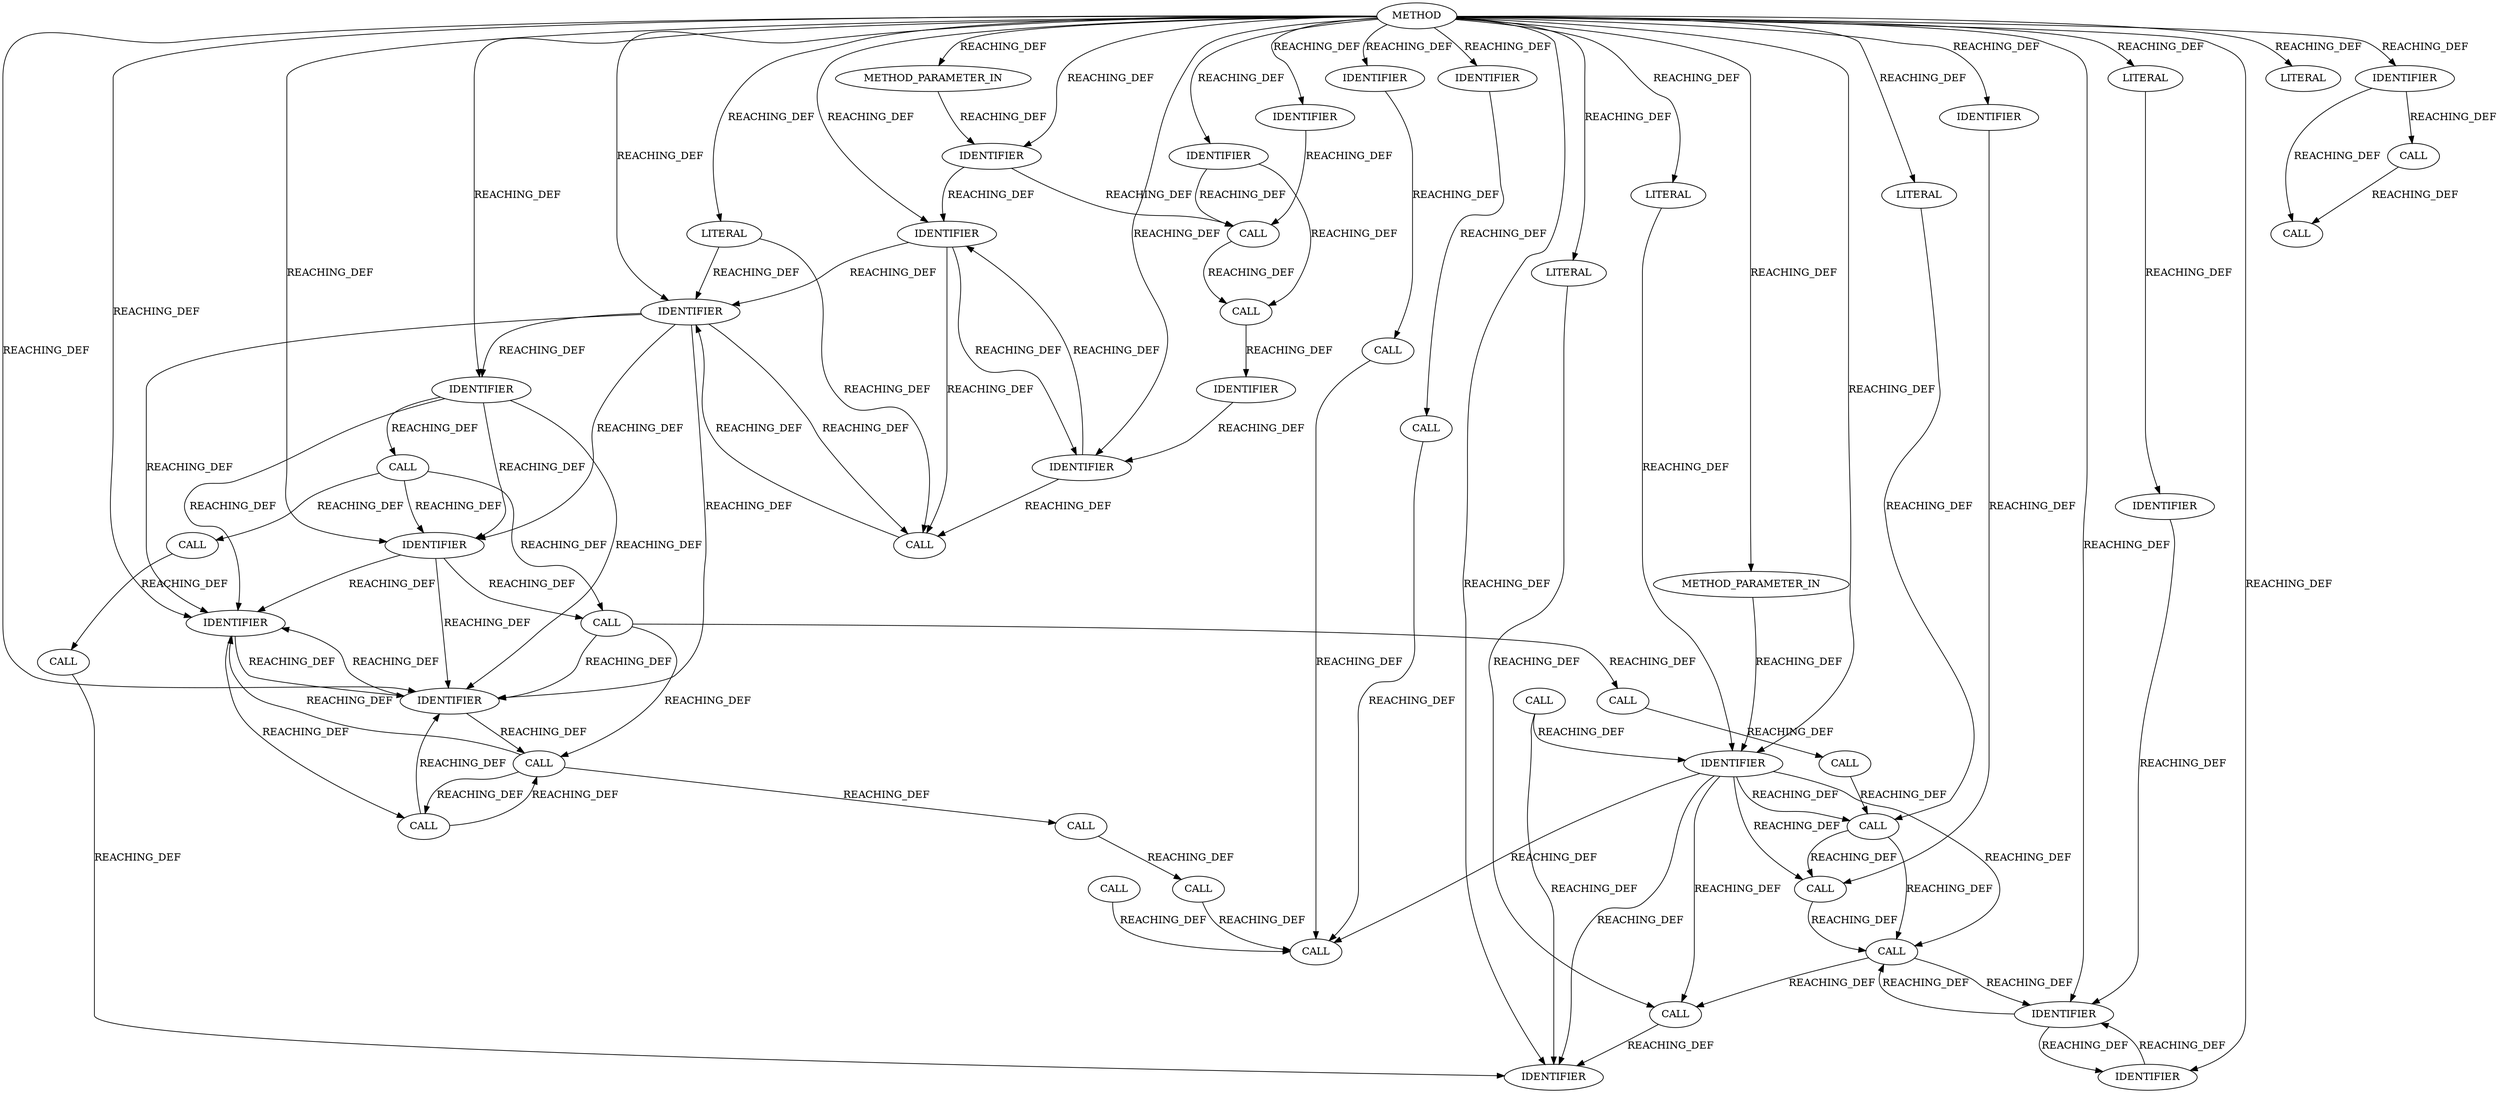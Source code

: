 strict digraph "" {
	node [label="\N"];
	1504	[ARGUMENT_INDEX=2,
		CODE="ceph_decode_8(&p)",
		COLUMN_NUMBER=21,
		DISPATCH_TYPE=STATIC_DISPATCH,
		LINE_NUMBER=512,
		METHOD_FULL_NAME=ceph_decode_8,
		NAME=ceph_decode_8,
		ORDER=2,
		TYPE_FULL_NAME="<empty>",
		filename="messenger_v2.c",
		label=CALL];
	1501	[ARGUMENT_INDEX=1,
		CODE="desc->fd_seg_cnt",
		COLUMN_NUMBER=2,
		DISPATCH_TYPE=STATIC_DISPATCH,
		LINE_NUMBER=512,
		METHOD_FULL_NAME="<operator>.indirectFieldAccess",
		NAME="<operator>.indirectFieldAccess",
		ORDER=1,
		TYPE_FULL_NAME="<empty>",
		filename="messenger_v2.c",
		label=CALL];
	1504 -> 1501	[VARIABLE="ceph_decode_8(&p)",
		label=REACHING_DEF];
	1510	[ARGUMENT_INDEX=1,
		CODE="desc->fd_seg_cnt",
		COLUMN_NUMBER=6,
		DISPATCH_TYPE=STATIC_DISPATCH,
		LINE_NUMBER=513,
		METHOD_FULL_NAME="<operator>.indirectFieldAccess",
		NAME="<operator>.indirectFieldAccess",
		ORDER=1,
		TYPE_FULL_NAME="<empty>",
		filename="messenger_v2.c",
		label=CALL];
	1501 -> 1510	[VARIABLE="desc->fd_seg_cnt",
		label=REACHING_DEF];
	1470	[ARGUMENT_INDEX=2,
		CODE=p,
		COLUMN_NUMBER=28,
		LINE_NUMBER=501,
		NAME=p,
		ORDER=2,
		TYPE_FULL_NAME="void*",
		filename="messenger_v2.c",
		label=IDENTIFIER];
	1467	[ARGUMENT_INDEX=2,
		CODE=p,
		COLUMN_NUMBER=18,
		LINE_NUMBER=501,
		NAME=p,
		ORDER=2,
		TYPE_FULL_NAME="void*",
		filename="messenger_v2.c",
		label=IDENTIFIER];
	1470 -> 1467	[VARIABLE=p,
		label=REACHING_DEF];
	1468	[ARGUMENT_INDEX=3,
		CODE="crcp - p",
		COLUMN_NUMBER=21,
		DISPATCH_TYPE=STATIC_DISPATCH,
		LINE_NUMBER=501,
		METHOD_FULL_NAME="<operator>.subtraction",
		NAME="<operator>.subtraction",
		ORDER=3,
		TYPE_FULL_NAME="<empty>",
		filename="messenger_v2.c",
		label=CALL];
	1470 -> 1468	[VARIABLE=p,
		label=REACHING_DEF];
	1469	[ARGUMENT_INDEX=1,
		CODE=crcp,
		COLUMN_NUMBER=21,
		LINE_NUMBER=501,
		NAME=crcp,
		ORDER=1,
		TYPE_FULL_NAME="void*",
		filename="messenger_v2.c",
		label=IDENTIFIER];
	1470 -> 1469	[VARIABLE=p,
		label=REACHING_DEF];
	1467 -> 1468	[VARIABLE=p,
		label=REACHING_DEF];
	1558	[ARGUMENT_INDEX=1,
		CODE=p,
		COLUMN_NUMBER=40,
		LINE_NUMBER=520,
		NAME=p,
		ORDER=1,
		TYPE_FULL_NAME="void*",
		filename="messenger_v2.c",
		label=IDENTIFIER];
	1467 -> 1558	[VARIABLE=p,
		label=REACHING_DEF];
	1499	[ARGUMENT_INDEX=1,
		CODE=p,
		COLUMN_NUMBER=32,
		LINE_NUMBER=511,
		NAME=p,
		ORDER=1,
		TYPE_FULL_NAME="void*",
		filename="messenger_v2.c",
		label=IDENTIFIER];
	1467 -> 1499	[VARIABLE=p,
		label=REACHING_DEF];
	1506	[ARGUMENT_INDEX=1,
		CODE=p,
		COLUMN_NUMBER=36,
		LINE_NUMBER=512,
		NAME=p,
		ORDER=1,
		TYPE_FULL_NAME="void*",
		filename="messenger_v2.c",
		label=IDENTIFIER];
	1467 -> 1506	[VARIABLE=p,
		label=REACHING_DEF];
	1549	[ARGUMENT_INDEX=1,
		CODE=p,
		COLUMN_NUMBER=38,
		LINE_NUMBER=519,
		NAME=p,
		ORDER=1,
		TYPE_FULL_NAME="void*",
		filename="messenger_v2.c",
		label=IDENTIFIER];
	1467 -> 1549	[VARIABLE=p,
		label=REACHING_DEF];
	1468 -> 1467	[VARIABLE="crcp - p",
		label=REACHING_DEF];
	1469 -> 1470	[VARIABLE=crcp,
		label=REACHING_DEF];
	1469 -> 1468	[VARIABLE=crcp,
		label=REACHING_DEF];
	1450	[CODE="struct ceph_frame_desc *desc",
		COLUMN_NUMBER=37,
		EVALUATION_STRATEGY=BY_VALUE,
		INDEX=2,
		IS_VARIADIC=false,
		LINE_NUMBER=495,
		NAME=desc,
		ORDER=2,
		TYPE_FULL_NAME="ceph_frame_desc*",
		filename="messenger_v2.c",
		label=METHOD_PARAMETER_IN];
	1488	[ARGUMENT_INDEX=1,
		CODE=desc,
		COLUMN_NUMBER=9,
		LINE_NUMBER=509,
		NAME=desc,
		ORDER=1,
		TYPE_FULL_NAME="ceph_frame_desc*",
		filename="messenger_v2.c",
		label=IDENTIFIER];
	1450 -> 1488	[VARIABLE=desc,
		label=REACHING_DEF];
	1488 -> 1510	[VARIABLE=desc,
		label=REACHING_DEF];
	1535	[ARGUMENT_INDEX=2,
		CODE="desc->fd_seg_cnt",
		COLUMN_NUMBER=18,
		DISPATCH_TYPE=STATIC_DISPATCH,
		LINE_NUMBER=518,
		METHOD_FULL_NAME="<operator>.indirectFieldAccess",
		NAME="<operator>.indirectFieldAccess",
		ORDER=2,
		TYPE_FULL_NAME="<empty>",
		filename="messenger_v2.c",
		label=CALL];
	1488 -> 1535	[VARIABLE=desc,
		label=REACHING_DEF];
	1566	[ARGUMENT_INDEX=1,
		CODE="desc->fd_seg_cnt",
		COLUMN_NUMBER=21,
		DISPATCH_TYPE=STATIC_DISPATCH,
		LINE_NUMBER=527,
		METHOD_FULL_NAME="<operator>.indirectFieldAccess",
		NAME="<operator>.indirectFieldAccess",
		ORDER=1,
		TYPE_FULL_NAME="<empty>",
		filename="messenger_v2.c",
		label=CALL];
	1488 -> 1566	[VARIABLE=desc,
		label=REACHING_DEF];
	1618	[ARGUMENT_INDEX=1,
		CODE=desc,
		COLUMN_NUMBER=6,
		LINE_NUMBER=540,
		NAME=desc,
		ORDER=1,
		TYPE_FULL_NAME="ceph_frame_desc*",
		filename="messenger_v2.c",
		label=IDENTIFIER];
	1488 -> 1618	[VARIABLE=desc,
		label=REACHING_DEF];
	1515	[ARGUMENT_INDEX=1,
		CODE="desc->fd_seg_cnt",
		COLUMN_NUMBER=6,
		DISPATCH_TYPE=STATIC_DISPATCH,
		LINE_NUMBER=514,
		METHOD_FULL_NAME="<operator>.indirectFieldAccess",
		NAME="<operator>.indirectFieldAccess",
		ORDER=1,
		TYPE_FULL_NAME="<empty>",
		filename="messenger_v2.c",
		label=CALL];
	1488 -> 1515	[VARIABLE=desc,
		label=REACHING_DEF];
	1617	[ARGUMENT_INDEX=1,
		CODE="desc->fd_lens",
		COLUMN_NUMBER=6,
		DISPATCH_TYPE=STATIC_DISPATCH,
		LINE_NUMBER=540,
		METHOD_FULL_NAME="<operator>.indirectFieldAccess",
		NAME="<operator>.indirectFieldAccess",
		ORDER=1,
		TYPE_FULL_NAME="<empty>",
		filename="messenger_v2.c",
		label=CALL];
	1488 -> 1617	[VARIABLE=desc,
		label=REACHING_DEF];
	1454	[ARGUMENT_INDEX=1,
		CODE=crcp,
		COLUMN_NUMBER=8,
		LINE_NUMBER=497,
		NAME=crcp,
		ORDER=1,
		TYPE_FULL_NAME="void*",
		filename="messenger_v2.c",
		label=IDENTIFIER];
	1454 -> 1469	[VARIABLE=crcp,
		label=REACHING_DEF];
	1510 -> 1535	[VARIABLE="desc->fd_seg_cnt",
		label=REACHING_DEF];
	1510 -> 1515	[VARIABLE="desc->fd_seg_cnt",
		label=REACHING_DEF];
	1539	[ARGUMENT_INDEX=1,
		CODE=i,
		COLUMN_NUMBER=36,
		LINE_NUMBER=518,
		NAME=i,
		ORDER=1,
		TYPE_FULL_NAME=int,
		filename="messenger_v2.c",
		label=IDENTIFIER];
	1534	[ARGUMENT_INDEX=1,
		CODE=i,
		COLUMN_NUMBER=14,
		LINE_NUMBER=518,
		NAME=i,
		ORDER=1,
		TYPE_FULL_NAME=int,
		filename="messenger_v2.c",
		label=IDENTIFIER];
	1539 -> 1534	[VARIABLE=i,
		label=REACHING_DEF];
	1534 -> 1539	[VARIABLE=i,
		label=REACHING_DEF];
	1534 -> 1535	[VARIABLE=i,
		label=REACHING_DEF];
	1548	[ARGUMENT_INDEX=1,
		CODE="&p",
		COLUMN_NUMBER=37,
		DISPATCH_TYPE=STATIC_DISPATCH,
		LINE_NUMBER=519,
		METHOD_FULL_NAME="<operator>.addressOf",
		NAME="<operator>.addressOf",
		ORDER=1,
		TYPE_FULL_NAME="<empty>",
		filename="messenger_v2.c",
		label=CALL];
	1547	[ARGUMENT_INDEX=2,
		CODE="ceph_decode_32(&p)",
		COLUMN_NUMBER=22,
		DISPATCH_TYPE=STATIC_DISPATCH,
		LINE_NUMBER=519,
		METHOD_FULL_NAME=ceph_decode_32,
		NAME=ceph_decode_32,
		ORDER=2,
		TYPE_FULL_NAME="<empty>",
		filename="messenger_v2.c",
		label=CALL];
	1548 -> 1547	[VARIABLE="&p",
		label=REACHING_DEF];
	1557	[ARGUMENT_INDEX=1,
		CODE="&p",
		COLUMN_NUMBER=39,
		DISPATCH_TYPE=STATIC_DISPATCH,
		LINE_NUMBER=520,
		METHOD_FULL_NAME="<operator>.addressOf",
		NAME="<operator>.addressOf",
		ORDER=1,
		TYPE_FULL_NAME="<empty>",
		filename="messenger_v2.c",
		label=CALL];
	1548 -> 1557	[VARIABLE="&p",
		label=REACHING_DEF];
	1548 -> 1558	[VARIABLE="&p",
		label=REACHING_DEF];
	1542	[ARGUMENT_INDEX=1,
		CODE="desc->fd_lens[i]",
		COLUMN_NUMBER=3,
		DISPATCH_TYPE=STATIC_DISPATCH,
		LINE_NUMBER=519,
		METHOD_FULL_NAME="<operator>.indirectIndexAccess",
		NAME="<operator>.indirectIndexAccess",
		ORDER=1,
		TYPE_FULL_NAME="<empty>",
		filename="messenger_v2.c",
		label=CALL];
	1547 -> 1542	[VARIABLE="ceph_decode_32(&p)",
		label=REACHING_DEF];
	1557 -> 1548	[VARIABLE="&p",
		label=REACHING_DEF];
	1557 -> 1549	[VARIABLE="&p",
		label=REACHING_DEF];
	1558 -> 1557	[VARIABLE=p,
		label=REACHING_DEF];
	1558 -> 1549	[VARIABLE=p,
		label=REACHING_DEF];
	1583	[ARGUMENT_INDEX=2,
		CODE=CEPH_MSG_MAX_CONTROL_LEN,
		COLUMN_NUMBER=25,
		LINE_NUMBER=532,
		NAME=CEPH_MSG_MAX_CONTROL_LEN,
		ORDER=2,
		TYPE_FULL_NAME=ANY,
		filename="messenger_v2.c",
		label=IDENTIFIER];
	1578	[ARGUMENT_INDEX=1,
		CODE="desc->fd_lens[0]",
		COLUMN_NUMBER=6,
		DISPATCH_TYPE=STATIC_DISPATCH,
		LINE_NUMBER=532,
		METHOD_FULL_NAME="<operator>.indirectIndexAccess",
		NAME="<operator>.indirectIndexAccess",
		ORDER=1,
		TYPE_FULL_NAME="<empty>",
		filename="messenger_v2.c",
		label=CALL];
	1583 -> 1578	[VARIABLE=CEPH_MSG_MAX_CONTROL_LEN,
		label=REACHING_DEF];
	1578 -> 1617	[VARIABLE="desc->fd_lens[0]",
		label=REACHING_DEF];
	1499 -> 1558	[VARIABLE=p,
		label=REACHING_DEF];
	1499 -> 1506	[VARIABLE=p,
		label=REACHING_DEF];
	1499 -> 1549	[VARIABLE=p,
		label=REACHING_DEF];
	1498	[ARGUMENT_INDEX=1,
		CODE="&p",
		COLUMN_NUMBER=31,
		DISPATCH_TYPE=STATIC_DISPATCH,
		LINE_NUMBER=511,
		METHOD_FULL_NAME="<operator>.addressOf",
		NAME="<operator>.addressOf",
		ORDER=1,
		TYPE_FULL_NAME="<empty>",
		filename="messenger_v2.c",
		label=CALL];
	1499 -> 1498	[VARIABLE=p,
		label=REACHING_DEF];
	1506 -> 1558	[VARIABLE=p,
		label=REACHING_DEF];
	1506 -> 1549	[VARIABLE=p,
		label=REACHING_DEF];
	1505	[ARGUMENT_INDEX=1,
		CODE="&p",
		COLUMN_NUMBER=35,
		DISPATCH_TYPE=STATIC_DISPATCH,
		LINE_NUMBER=512,
		METHOD_FULL_NAME="<operator>.addressOf",
		NAME="<operator>.addressOf",
		ORDER=1,
		TYPE_FULL_NAME="<empty>",
		filename="messenger_v2.c",
		label=CALL];
	1506 -> 1505	[VARIABLE=p,
		label=REACHING_DEF];
	1549 -> 1548	[VARIABLE=p,
		label=REACHING_DEF];
	1549 -> 1558	[VARIABLE=p,
		label=REACHING_DEF];
	1535 -> 1534	[VARIABLE="desc->fd_seg_cnt",
		label=REACHING_DEF];
	1535 -> 1566	[VARIABLE="desc->fd_seg_cnt",
		label=REACHING_DEF];
	1566 -> 1618	[VARIABLE="desc->fd_seg_cnt",
		label=REACHING_DEF];
	1448	[AST_PARENT_FULL_NAME="messenger_v2.c:<global>",
		AST_PARENT_TYPE=TYPE_DECL,
		CODE="static int decode_preamble(void *p, struct ceph_frame_desc *desc)
{
	void *crcp = p + CEPH_PREAMBLE_LEN - CEPH_CRC_LEN;
	u32 crc, \
expected_crc;
	int i;

	crc = crc32c(0, p, crcp - p);
	expected_crc = get_unaligned_le32(crcp);
	if (crc != expected_crc) {
		pr_\
err(\"bad preamble crc, calculated %u, expected %u\\n\",
		       crc, expected_crc);
		return -EBADMSG;
	}

	memset(desc, 0, sizeof(*\
desc));

	desc->fd_tag = ceph_decode_8(&p);
	desc->fd_seg_cnt = ceph_decode_8(&p);
	if (desc->fd_seg_cnt < 1 ||
	    desc->fd_seg_\
cnt > CEPH_FRAME_MAX_SEGMENT_COUNT) {
		pr_err(\"bad segment count %d\\n\", desc->fd_seg_cnt);
		return -EINVAL;
	}
	for (i = 0; i < \
desc->fd_seg_cnt; i++) {
		desc->fd_lens[i] = ceph_decode_32(&p);
		desc->fd_aligns[i] = ceph_decode_16(&p);
	}

	/*
	 * This would \
fire for FRAME_TAG_WAIT (it has one empty
	 * segment), but we should never get it as client.
	 */
	if (!desc->fd_lens[desc->fd_\
seg_cnt - 1]) {
		pr_err(\"last segment empty\\n\");
		return -EINVAL;
	}

	if (desc->fd_l...",
		COLUMN_NUMBER=1,
		COLUMN_NUMBER_END=1,
		FILENAME="messenger_v2.c",
		FULL_NAME=decode_preamble,
		IS_EXTERNAL=false,
		LINE_NUMBER=495,
		LINE_NUMBER_END=550,
		NAME=decode_preamble,
		ORDER=36,
		SIGNATURE="int decode_preamble (void*,ceph_frame_desc*)",
		filename="messenger_v2.c",
		label=METHOD];
	1448 -> 1470	[label=REACHING_DEF];
	1448 -> 1467	[label=REACHING_DEF];
	1448 -> 1469	[label=REACHING_DEF];
	1448 -> 1450	[label=REACHING_DEF];
	1448 -> 1488	[label=REACHING_DEF];
	1448 -> 1539	[label=REACHING_DEF];
	1448 -> 1534	[label=REACHING_DEF];
	1448 -> 1558	[label=REACHING_DEF];
	1448 -> 1583	[label=REACHING_DEF];
	1448 -> 1499	[label=REACHING_DEF];
	1448 -> 1506	[label=REACHING_DEF];
	1448 -> 1549	[label=REACHING_DEF];
	1449	[CODE="void *p",
		COLUMN_NUMBER=28,
		EVALUATION_STRATEGY=BY_VALUE,
		INDEX=1,
		IS_VARIADIC=false,
		LINE_NUMBER=495,
		NAME=p,
		ORDER=1,
		TYPE_FULL_NAME="void*",
		filename="messenger_v2.c",
		label=METHOD_PARAMETER_IN];
	1448 -> 1449	[label=REACHING_DEF];
	1457	[ARGUMENT_INDEX=1,
		CODE=p,
		COLUMN_NUMBER=15,
		LINE_NUMBER=497,
		NAME=p,
		ORDER=1,
		TYPE_FULL_NAME="void*",
		filename="messenger_v2.c",
		label=IDENTIFIER];
	1448 -> 1457	[label=REACHING_DEF];
	1458	[ARGUMENT_INDEX=2,
		CODE=CEPH_PREAMBLE_LEN,
		COLUMN_NUMBER=19,
		LINE_NUMBER=497,
		NAME=CEPH_PREAMBLE_LEN,
		ORDER=2,
		TYPE_FULL_NAME=ANY,
		filename="messenger_v2.c",
		label=IDENTIFIER];
	1448 -> 1458	[label=REACHING_DEF];
	1459	[ARGUMENT_INDEX=2,
		CODE=CEPH_CRC_LEN,
		COLUMN_NUMBER=39,
		LINE_NUMBER=497,
		NAME=CEPH_CRC_LEN,
		ORDER=2,
		TYPE_FULL_NAME=ANY,
		filename="messenger_v2.c",
		label=IDENTIFIER];
	1448 -> 1459	[label=REACHING_DEF];
	1466	[ARGUMENT_INDEX=1,
		CODE=0,
		COLUMN_NUMBER=15,
		LINE_NUMBER=501,
		ORDER=1,
		TYPE_FULL_NAME=int,
		filename="messenger_v2.c",
		label=LITERAL];
	1448 -> 1466	[label=REACHING_DEF];
	1489	[ARGUMENT_INDEX=2,
		CODE=0,
		COLUMN_NUMBER=15,
		LINE_NUMBER=509,
		ORDER=2,
		TYPE_FULL_NAME=int,
		filename="messenger_v2.c",
		label=LITERAL];
	1448 -> 1489	[label=REACHING_DEF];
	1513	[ARGUMENT_INDEX=2,
		CODE=1,
		COLUMN_NUMBER=25,
		LINE_NUMBER=513,
		ORDER=2,
		TYPE_FULL_NAME=int,
		filename="messenger_v2.c",
		label=LITERAL];
	1448 -> 1513	[label=REACHING_DEF];
	1518	[ARGUMENT_INDEX=2,
		CODE=CEPH_FRAME_MAX_SEGMENT_COUNT,
		COLUMN_NUMBER=25,
		LINE_NUMBER=514,
		NAME=CEPH_FRAME_MAX_SEGMENT_COUNT,
		ORDER=2,
		TYPE_FULL_NAME=ANY,
		filename="messenger_v2.c",
		label=IDENTIFIER];
	1448 -> 1518	[label=REACHING_DEF];
	1532	[ARGUMENT_INDEX=2,
		CODE=0,
		COLUMN_NUMBER=11,
		LINE_NUMBER=518,
		ORDER=2,
		TYPE_FULL_NAME=int,
		filename="messenger_v2.c",
		label=LITERAL];
	1448 -> 1532	[label=REACHING_DEF];
	1569	[ARGUMENT_INDEX=2,
		CODE=1,
		COLUMN_NUMBER=40,
		LINE_NUMBER=527,
		ORDER=2,
		TYPE_FULL_NAME=int,
		filename="messenger_v2.c",
		label=LITERAL];
	1448 -> 1569	[label=REACHING_DEF];
	1602	[ARGUMENT_INDEX=2,
		CODE=CEPH_MSG_MAX_FRONT_LEN,
		COLUMN_NUMBER=25,
		LINE_NUMBER=536,
		NAME=CEPH_MSG_MAX_FRONT_LEN,
		ORDER=2,
		TYPE_FULL_NAME=ANY,
		filename="messenger_v2.c",
		label=IDENTIFIER];
	1448 -> 1602	[label=REACHING_DEF];
	1448 -> 1618	[label=REACHING_DEF];
	1620	[ARGUMENT_INDEX=2,
		CODE=2,
		COLUMN_NUMBER=20,
		LINE_NUMBER=540,
		ORDER=2,
		TYPE_FULL_NAME=int,
		filename="messenger_v2.c",
		label=LITERAL];
	1448 -> 1620	[label=REACHING_DEF];
	1621	[ARGUMENT_INDEX=2,
		CODE=CEPH_MSG_MAX_MIDDLE_LEN,
		COLUMN_NUMBER=25,
		LINE_NUMBER=540,
		NAME=CEPH_MSG_MAX_MIDDLE_LEN,
		ORDER=2,
		TYPE_FULL_NAME=ANY,
		filename="messenger_v2.c",
		label=IDENTIFIER];
	1448 -> 1621	[label=REACHING_DEF];
	1449 -> 1457	[VARIABLE=p,
		label=REACHING_DEF];
	1457 -> 1470	[VARIABLE=p,
		label=REACHING_DEF];
	1456	[ARGUMENT_INDEX=1,
		CODE="p + CEPH_PREAMBLE_LEN",
		COLUMN_NUMBER=15,
		DISPATCH_TYPE=STATIC_DISPATCH,
		LINE_NUMBER=497,
		METHOD_FULL_NAME="<operator>.addition",
		NAME="<operator>.addition",
		ORDER=1,
		TYPE_FULL_NAME="<empty>",
		filename="messenger_v2.c",
		label=CALL];
	1457 -> 1456	[VARIABLE=p,
		label=REACHING_DEF];
	1458 -> 1456	[VARIABLE=CEPH_PREAMBLE_LEN,
		label=REACHING_DEF];
	1459 -> 1456	[VARIABLE=CEPH_CRC_LEN,
		label=REACHING_DEF];
	1455	[ARGUMENT_INDEX=2,
		CODE="p + CEPH_PREAMBLE_LEN - CEPH_CRC_LEN",
		COLUMN_NUMBER=15,
		DISPATCH_TYPE=STATIC_DISPATCH,
		LINE_NUMBER=497,
		METHOD_FULL_NAME="<operator>.subtraction",
		NAME="<operator>.subtraction",
		ORDER=2,
		TYPE_FULL_NAME="<empty>",
		filename="messenger_v2.c",
		label=CALL];
	1459 -> 1455	[VARIABLE=CEPH_CRC_LEN,
		label=REACHING_DEF];
	1466 -> 1467	[VARIABLE=0,
		label=REACHING_DEF];
	1466 -> 1468	[VARIABLE=0,
		label=REACHING_DEF];
	1489 -> 1488	[VARIABLE=0,
		label=REACHING_DEF];
	1513 -> 1510	[VARIABLE=1,
		label=REACHING_DEF];
	1518 -> 1515	[VARIABLE=CEPH_FRAME_MAX_SEGMENT_COUNT,
		label=REACHING_DEF];
	1531	[ARGUMENT_INDEX=1,
		CODE=i,
		COLUMN_NUMBER=7,
		LINE_NUMBER=518,
		NAME=i,
		ORDER=1,
		TYPE_FULL_NAME=int,
		filename="messenger_v2.c",
		label=IDENTIFIER];
	1532 -> 1531	[VARIABLE=0,
		label=REACHING_DEF];
	1569 -> 1566	[VARIABLE=1,
		label=REACHING_DEF];
	1597	[ARGUMENT_INDEX=1,
		CODE="desc->fd_lens[1]",
		COLUMN_NUMBER=6,
		DISPATCH_TYPE=STATIC_DISPATCH,
		LINE_NUMBER=536,
		METHOD_FULL_NAME="<operator>.indirectIndexAccess",
		NAME="<operator>.indirectIndexAccess",
		ORDER=1,
		TYPE_FULL_NAME="<empty>",
		filename="messenger_v2.c",
		label=CALL];
	1602 -> 1597	[VARIABLE=CEPH_MSG_MAX_FRONT_LEN,
		label=REACHING_DEF];
	1615	[ARGUMENT_INDEX=-1,
		CODE="desc->fd_lens[2] > CEPH_MSG_MAX_MIDDLE_LEN",
		COLUMN_NUMBER=6,
		DISPATCH_TYPE=STATIC_DISPATCH,
		LINE_NUMBER=540,
		METHOD_FULL_NAME="<operator>.greaterThan",
		NAME="<operator>.greaterThan",
		ORDER=1,
		TYPE_FULL_NAME="<empty>",
		filename="messenger_v2.c",
		label=CALL];
	1621 -> 1615	[VARIABLE=CEPH_MSG_MAX_MIDDLE_LEN,
		label=REACHING_DEF];
	1616	[ARGUMENT_INDEX=1,
		CODE="desc->fd_lens[2]",
		COLUMN_NUMBER=6,
		DISPATCH_TYPE=STATIC_DISPATCH,
		LINE_NUMBER=540,
		METHOD_FULL_NAME="<operator>.indirectIndexAccess",
		NAME="<operator>.indirectIndexAccess",
		ORDER=1,
		TYPE_FULL_NAME="<empty>",
		filename="messenger_v2.c",
		label=CALL];
	1621 -> 1616	[VARIABLE=CEPH_MSG_MAX_MIDDLE_LEN,
		label=REACHING_DEF];
	1498 -> 1506	[VARIABLE="&p",
		label=REACHING_DEF];
	1498 -> 1505	[VARIABLE="&p",
		label=REACHING_DEF];
	1497	[ARGUMENT_INDEX=2,
		CODE="ceph_decode_8(&p)",
		COLUMN_NUMBER=17,
		DISPATCH_TYPE=STATIC_DISPATCH,
		LINE_NUMBER=511,
		METHOD_FULL_NAME=ceph_decode_8,
		NAME=ceph_decode_8,
		ORDER=2,
		TYPE_FULL_NAME="<empty>",
		filename="messenger_v2.c",
		label=CALL];
	1498 -> 1497	[VARIABLE="&p",
		label=REACHING_DEF];
	1456 -> 1455	[VARIABLE="p + CEPH_PREAMBLE_LEN",
		label=REACHING_DEF];
	1505 -> 1504	[VARIABLE="&p",
		label=REACHING_DEF];
	1505 -> 1548	[VARIABLE="&p",
		label=REACHING_DEF];
	1505 -> 1549	[VARIABLE="&p",
		label=REACHING_DEF];
	1515 -> 1535	[VARIABLE="desc->fd_seg_cnt",
		label=REACHING_DEF];
	1597 -> 1617	[VARIABLE="desc->fd_lens[1]",
		label=REACHING_DEF];
	1531 -> 1534	[VARIABLE=i,
		label=REACHING_DEF];
	1542 -> 1617	[VARIABLE="desc->fd_lens[i]",
		label=REACHING_DEF];
	1455 -> 1454	[VARIABLE="p + CEPH_PREAMBLE_LEN - CEPH_CRC_LEN",
		label=REACHING_DEF];
	1491	[ARGUMENT_INDEX=1,
		CODE="*desc",
		COLUMN_NUMBER=25,
		DISPATCH_TYPE=STATIC_DISPATCH,
		LINE_NUMBER=509,
		METHOD_FULL_NAME="<operator>.indirection",
		NAME="<operator>.indirection",
		ORDER=1,
		TYPE_FULL_NAME="<empty>",
		filename="messenger_v2.c",
		label=CALL];
	1491 -> 1488	[VARIABLE="*desc",
		label=REACHING_DEF];
	1491 -> 1618	[VARIABLE="*desc",
		label=REACHING_DEF];
	1561	[ARGUMENT_INDEX=1,
		CODE="desc->fd_lens[desc->fd_seg_cnt - 1]",
		COLUMN_NUMBER=7,
		DISPATCH_TYPE=STATIC_DISPATCH,
		LINE_NUMBER=527,
		METHOD_FULL_NAME="<operator>.indirectIndexAccess",
		NAME="<operator>.indirectIndexAccess",
		ORDER=1,
		TYPE_FULL_NAME="<empty>",
		filename="messenger_v2.c",
		label=CALL];
	1561 -> 1617	[VARIABLE="desc->fd_lens[desc->fd_seg_cnt - 1]",
		label=REACHING_DEF];
	1616 -> 1615	[VARIABLE="desc->fd_lens[2]",
		label=REACHING_DEF];
	1494	[ARGUMENT_INDEX=1,
		CODE="desc->fd_tag",
		COLUMN_NUMBER=2,
		DISPATCH_TYPE=STATIC_DISPATCH,
		LINE_NUMBER=511,
		METHOD_FULL_NAME="<operator>.indirectFieldAccess",
		NAME="<operator>.indirectFieldAccess",
		ORDER=1,
		TYPE_FULL_NAME="<empty>",
		filename="messenger_v2.c",
		label=CALL];
	1497 -> 1494	[VARIABLE="ceph_decode_8(&p)",
		label=REACHING_DEF];
	1494 -> 1618	[VARIABLE="desc->fd_tag",
		label=REACHING_DEF];
}
